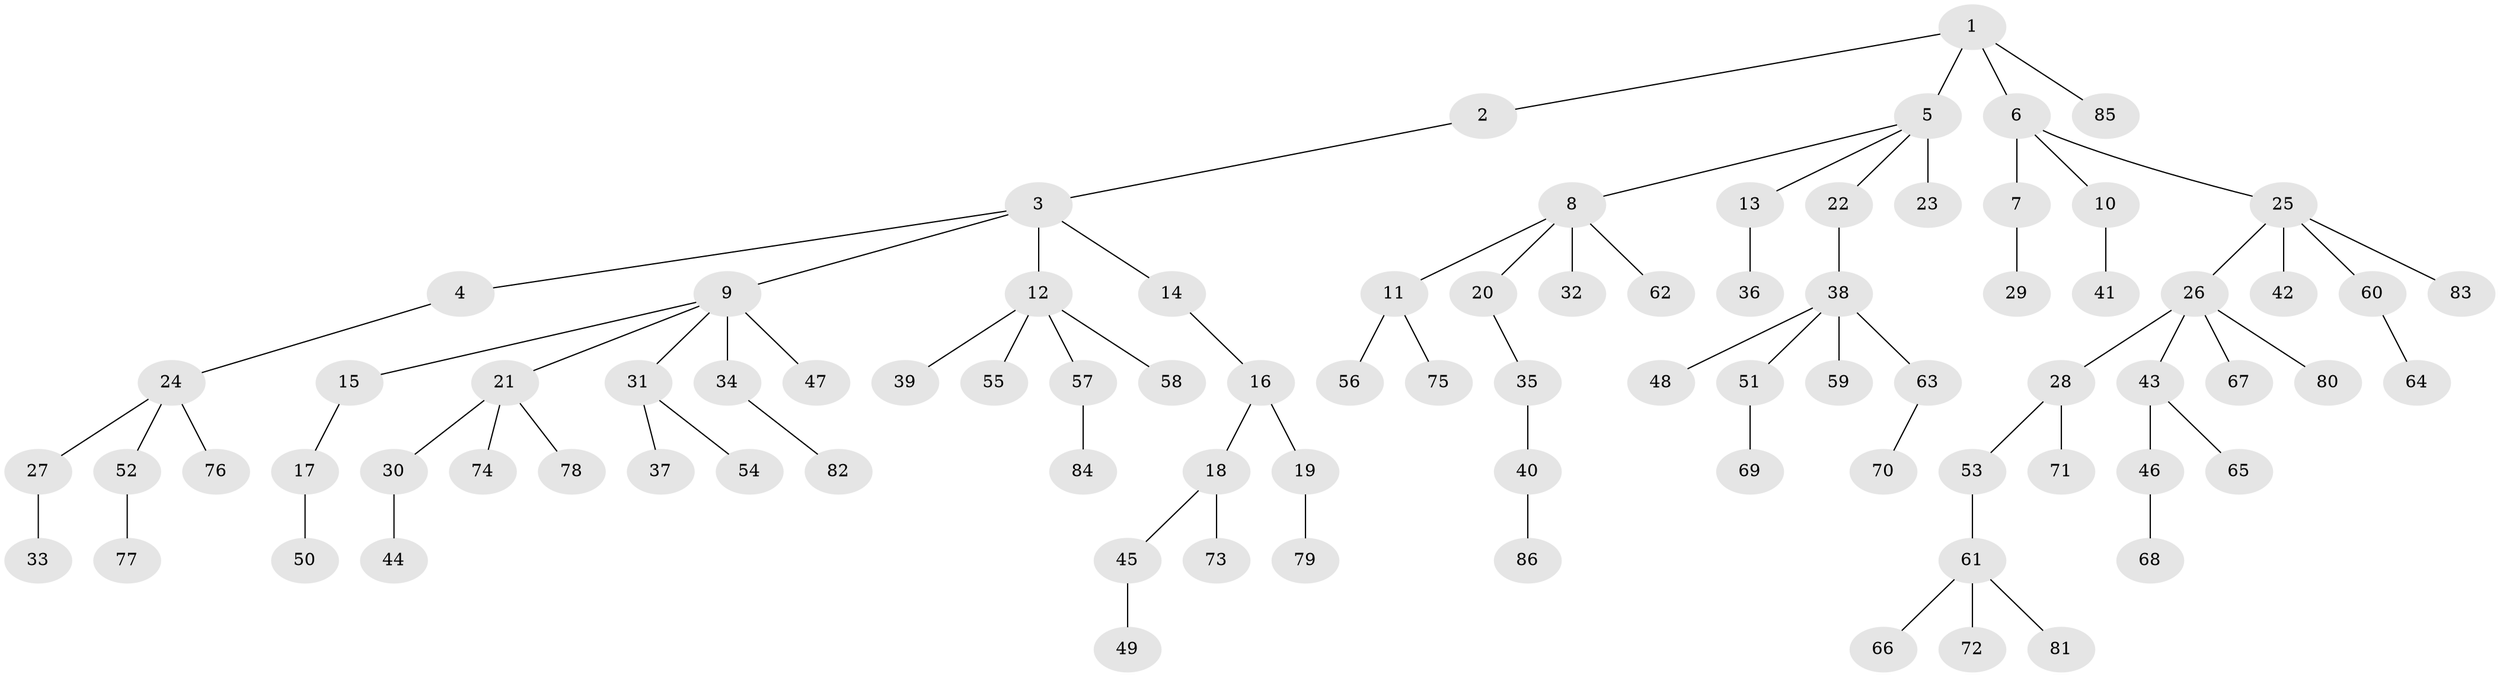 // original degree distribution, {5: 0.02097902097902098, 2: 0.3076923076923077, 6: 0.04895104895104895, 4: 0.055944055944055944, 3: 0.09090909090909091, 1: 0.4755244755244755}
// Generated by graph-tools (version 1.1) at 2025/51/03/04/25 22:51:36]
// undirected, 86 vertices, 85 edges
graph export_dot {
  node [color=gray90,style=filled];
  1;
  2;
  3;
  4;
  5;
  6;
  7;
  8;
  9;
  10;
  11;
  12;
  13;
  14;
  15;
  16;
  17;
  18;
  19;
  20;
  21;
  22;
  23;
  24;
  25;
  26;
  27;
  28;
  29;
  30;
  31;
  32;
  33;
  34;
  35;
  36;
  37;
  38;
  39;
  40;
  41;
  42;
  43;
  44;
  45;
  46;
  47;
  48;
  49;
  50;
  51;
  52;
  53;
  54;
  55;
  56;
  57;
  58;
  59;
  60;
  61;
  62;
  63;
  64;
  65;
  66;
  67;
  68;
  69;
  70;
  71;
  72;
  73;
  74;
  75;
  76;
  77;
  78;
  79;
  80;
  81;
  82;
  83;
  84;
  85;
  86;
  1 -- 2 [weight=1.0];
  1 -- 5 [weight=1.0];
  1 -- 6 [weight=1.0];
  1 -- 85 [weight=1.0];
  2 -- 3 [weight=1.0];
  3 -- 4 [weight=1.0];
  3 -- 9 [weight=1.0];
  3 -- 12 [weight=1.0];
  3 -- 14 [weight=1.0];
  4 -- 24 [weight=1.0];
  5 -- 8 [weight=1.0];
  5 -- 13 [weight=1.0];
  5 -- 22 [weight=1.0];
  5 -- 23 [weight=3.0];
  6 -- 7 [weight=1.0];
  6 -- 10 [weight=1.0];
  6 -- 25 [weight=1.0];
  7 -- 29 [weight=1.0];
  8 -- 11 [weight=1.0];
  8 -- 20 [weight=1.0];
  8 -- 32 [weight=1.0];
  8 -- 62 [weight=1.0];
  9 -- 15 [weight=1.0];
  9 -- 21 [weight=1.0];
  9 -- 31 [weight=1.0];
  9 -- 34 [weight=1.0];
  9 -- 47 [weight=2.0];
  10 -- 41 [weight=1.0];
  11 -- 56 [weight=1.0];
  11 -- 75 [weight=1.0];
  12 -- 39 [weight=1.0];
  12 -- 55 [weight=1.0];
  12 -- 57 [weight=1.0];
  12 -- 58 [weight=1.0];
  13 -- 36 [weight=1.0];
  14 -- 16 [weight=1.0];
  15 -- 17 [weight=1.0];
  16 -- 18 [weight=1.0];
  16 -- 19 [weight=1.0];
  17 -- 50 [weight=1.0];
  18 -- 45 [weight=1.0];
  18 -- 73 [weight=1.0];
  19 -- 79 [weight=1.0];
  20 -- 35 [weight=1.0];
  21 -- 30 [weight=1.0];
  21 -- 74 [weight=1.0];
  21 -- 78 [weight=1.0];
  22 -- 38 [weight=1.0];
  24 -- 27 [weight=1.0];
  24 -- 52 [weight=1.0];
  24 -- 76 [weight=1.0];
  25 -- 26 [weight=1.0];
  25 -- 42 [weight=1.0];
  25 -- 60 [weight=1.0];
  25 -- 83 [weight=1.0];
  26 -- 28 [weight=1.0];
  26 -- 43 [weight=1.0];
  26 -- 67 [weight=1.0];
  26 -- 80 [weight=1.0];
  27 -- 33 [weight=1.0];
  28 -- 53 [weight=1.0];
  28 -- 71 [weight=1.0];
  30 -- 44 [weight=1.0];
  31 -- 37 [weight=1.0];
  31 -- 54 [weight=1.0];
  34 -- 82 [weight=1.0];
  35 -- 40 [weight=1.0];
  38 -- 48 [weight=1.0];
  38 -- 51 [weight=1.0];
  38 -- 59 [weight=1.0];
  38 -- 63 [weight=1.0];
  40 -- 86 [weight=1.0];
  43 -- 46 [weight=1.0];
  43 -- 65 [weight=1.0];
  45 -- 49 [weight=1.0];
  46 -- 68 [weight=1.0];
  51 -- 69 [weight=2.0];
  52 -- 77 [weight=1.0];
  53 -- 61 [weight=1.0];
  57 -- 84 [weight=1.0];
  60 -- 64 [weight=1.0];
  61 -- 66 [weight=1.0];
  61 -- 72 [weight=1.0];
  61 -- 81 [weight=1.0];
  63 -- 70 [weight=1.0];
}
